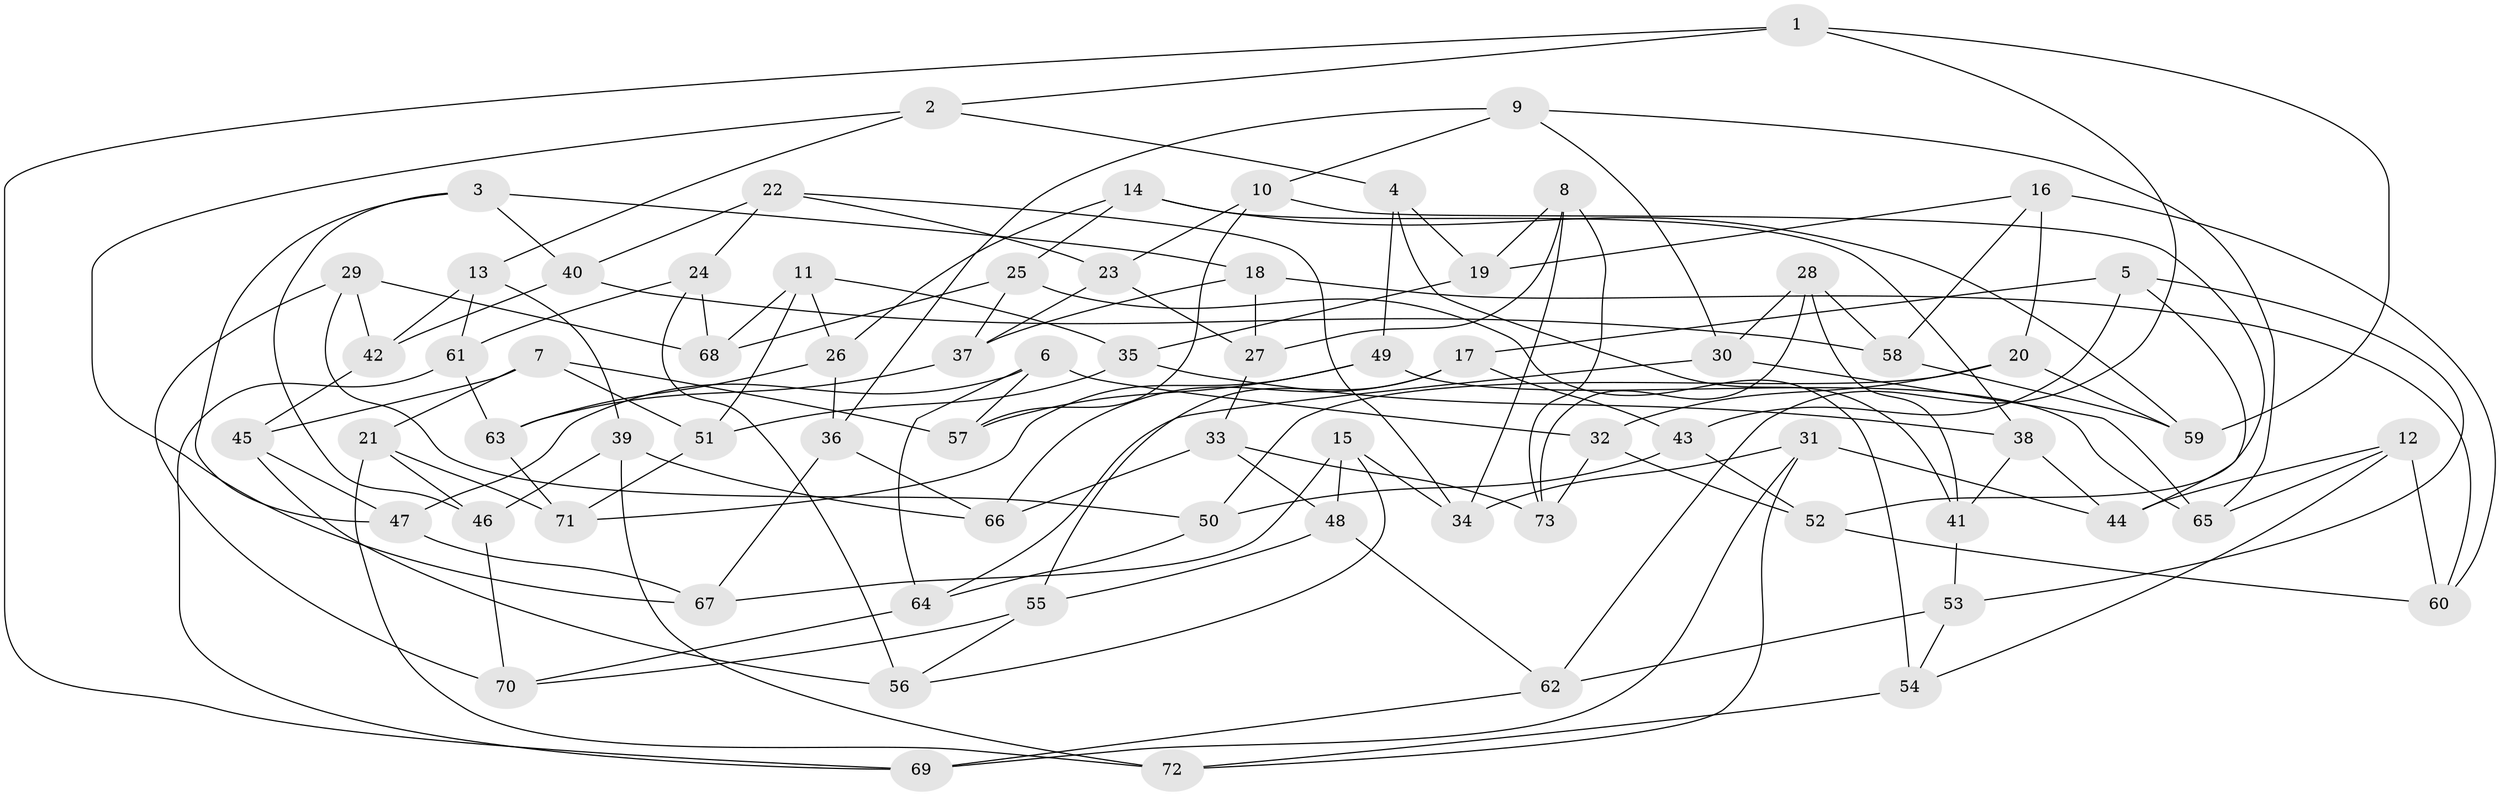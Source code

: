 // coarse degree distribution, {4: 0.29545454545454547, 5: 0.2727272727272727, 6: 0.38636363636363635, 3: 0.045454545454545456}
// Generated by graph-tools (version 1.1) at 2025/38/03/04/25 23:38:09]
// undirected, 73 vertices, 146 edges
graph export_dot {
  node [color=gray90,style=filled];
  1;
  2;
  3;
  4;
  5;
  6;
  7;
  8;
  9;
  10;
  11;
  12;
  13;
  14;
  15;
  16;
  17;
  18;
  19;
  20;
  21;
  22;
  23;
  24;
  25;
  26;
  27;
  28;
  29;
  30;
  31;
  32;
  33;
  34;
  35;
  36;
  37;
  38;
  39;
  40;
  41;
  42;
  43;
  44;
  45;
  46;
  47;
  48;
  49;
  50;
  51;
  52;
  53;
  54;
  55;
  56;
  57;
  58;
  59;
  60;
  61;
  62;
  63;
  64;
  65;
  66;
  67;
  68;
  69;
  70;
  71;
  72;
  73;
  1 -- 59;
  1 -- 62;
  1 -- 2;
  1 -- 69;
  2 -- 67;
  2 -- 13;
  2 -- 4;
  3 -- 46;
  3 -- 47;
  3 -- 18;
  3 -- 40;
  4 -- 49;
  4 -- 19;
  4 -- 41;
  5 -- 43;
  5 -- 44;
  5 -- 17;
  5 -- 53;
  6 -- 32;
  6 -- 64;
  6 -- 57;
  6 -- 47;
  7 -- 21;
  7 -- 57;
  7 -- 51;
  7 -- 45;
  8 -- 34;
  8 -- 19;
  8 -- 27;
  8 -- 73;
  9 -- 10;
  9 -- 65;
  9 -- 30;
  9 -- 36;
  10 -- 52;
  10 -- 23;
  10 -- 57;
  11 -- 26;
  11 -- 35;
  11 -- 51;
  11 -- 68;
  12 -- 60;
  12 -- 54;
  12 -- 44;
  12 -- 65;
  13 -- 42;
  13 -- 39;
  13 -- 61;
  14 -- 25;
  14 -- 59;
  14 -- 38;
  14 -- 26;
  15 -- 56;
  15 -- 48;
  15 -- 67;
  15 -- 34;
  16 -- 19;
  16 -- 60;
  16 -- 58;
  16 -- 20;
  17 -- 43;
  17 -- 66;
  17 -- 55;
  18 -- 60;
  18 -- 37;
  18 -- 27;
  19 -- 35;
  20 -- 50;
  20 -- 59;
  20 -- 32;
  21 -- 72;
  21 -- 71;
  21 -- 46;
  22 -- 40;
  22 -- 34;
  22 -- 23;
  22 -- 24;
  23 -- 27;
  23 -- 37;
  24 -- 61;
  24 -- 68;
  24 -- 56;
  25 -- 37;
  25 -- 68;
  25 -- 54;
  26 -- 36;
  26 -- 63;
  27 -- 33;
  28 -- 41;
  28 -- 58;
  28 -- 30;
  28 -- 73;
  29 -- 70;
  29 -- 42;
  29 -- 50;
  29 -- 68;
  30 -- 64;
  30 -- 65;
  31 -- 69;
  31 -- 72;
  31 -- 34;
  31 -- 44;
  32 -- 52;
  32 -- 73;
  33 -- 66;
  33 -- 73;
  33 -- 48;
  35 -- 51;
  35 -- 38;
  36 -- 66;
  36 -- 67;
  37 -- 63;
  38 -- 44;
  38 -- 41;
  39 -- 46;
  39 -- 72;
  39 -- 66;
  40 -- 58;
  40 -- 42;
  41 -- 53;
  42 -- 45;
  43 -- 52;
  43 -- 50;
  45 -- 56;
  45 -- 47;
  46 -- 70;
  47 -- 67;
  48 -- 62;
  48 -- 55;
  49 -- 65;
  49 -- 57;
  49 -- 71;
  50 -- 64;
  51 -- 71;
  52 -- 60;
  53 -- 54;
  53 -- 62;
  54 -- 72;
  55 -- 70;
  55 -- 56;
  58 -- 59;
  61 -- 63;
  61 -- 69;
  62 -- 69;
  63 -- 71;
  64 -- 70;
}
